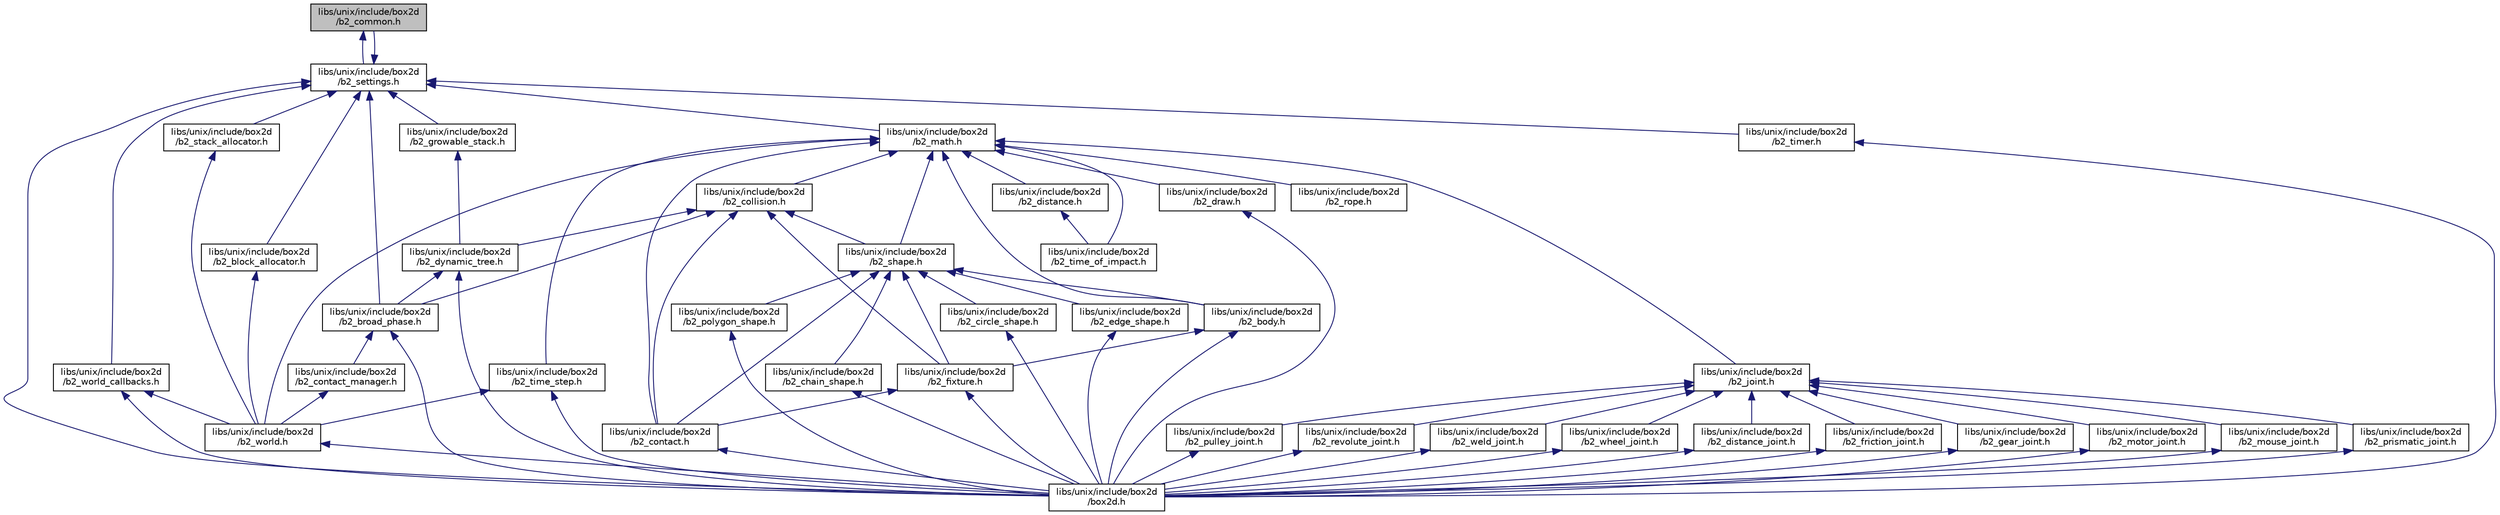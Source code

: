 digraph "libs/unix/include/box2d/b2_common.h"
{
 // LATEX_PDF_SIZE
  edge [fontname="Helvetica",fontsize="10",labelfontname="Helvetica",labelfontsize="10"];
  node [fontname="Helvetica",fontsize="10",shape=record];
  Node1 [label="libs/unix/include/box2d\l/b2_common.h",height=0.2,width=0.4,color="black", fillcolor="grey75", style="filled", fontcolor="black",tooltip=" "];
  Node1 -> Node2 [dir="back",color="midnightblue",fontsize="10",style="solid",fontname="Helvetica"];
  Node2 [label="libs/unix/include/box2d\l/b2_settings.h",height=0.2,width=0.4,color="black", fillcolor="white", style="filled",URL="$unix_2include_2box2d_2b2__settings_8h.html",tooltip=" "];
  Node2 -> Node3 [dir="back",color="midnightblue",fontsize="10",style="solid",fontname="Helvetica"];
  Node3 [label="libs/unix/include/box2d\l/b2_block_allocator.h",height=0.2,width=0.4,color="black", fillcolor="white", style="filled",URL="$unix_2include_2box2d_2b2__block__allocator_8h_source.html",tooltip=" "];
  Node3 -> Node4 [dir="back",color="midnightblue",fontsize="10",style="solid",fontname="Helvetica"];
  Node4 [label="libs/unix/include/box2d\l/b2_world.h",height=0.2,width=0.4,color="black", fillcolor="white", style="filled",URL="$unix_2include_2box2d_2b2__world_8h_source.html",tooltip=" "];
  Node4 -> Node5 [dir="back",color="midnightblue",fontsize="10",style="solid",fontname="Helvetica"];
  Node5 [label="libs/unix/include/box2d\l/box2d.h",height=0.2,width=0.4,color="black", fillcolor="white", style="filled",URL="$unix_2include_2box2d_2box2d_8h_source.html",tooltip=" "];
  Node2 -> Node6 [dir="back",color="midnightblue",fontsize="10",style="solid",fontname="Helvetica"];
  Node6 [label="libs/unix/include/box2d\l/b2_broad_phase.h",height=0.2,width=0.4,color="black", fillcolor="white", style="filled",URL="$unix_2include_2box2d_2b2__broad__phase_8h_source.html",tooltip=" "];
  Node6 -> Node7 [dir="back",color="midnightblue",fontsize="10",style="solid",fontname="Helvetica"];
  Node7 [label="libs/unix/include/box2d\l/b2_contact_manager.h",height=0.2,width=0.4,color="black", fillcolor="white", style="filled",URL="$unix_2include_2box2d_2b2__contact__manager_8h_source.html",tooltip=" "];
  Node7 -> Node4 [dir="back",color="midnightblue",fontsize="10",style="solid",fontname="Helvetica"];
  Node6 -> Node5 [dir="back",color="midnightblue",fontsize="10",style="solid",fontname="Helvetica"];
  Node2 -> Node1 [dir="back",color="midnightblue",fontsize="10",style="solid",fontname="Helvetica"];
  Node2 -> Node8 [dir="back",color="midnightblue",fontsize="10",style="solid",fontname="Helvetica"];
  Node8 [label="libs/unix/include/box2d\l/b2_growable_stack.h",height=0.2,width=0.4,color="black", fillcolor="white", style="filled",URL="$unix_2include_2box2d_2b2__growable__stack_8h_source.html",tooltip=" "];
  Node8 -> Node9 [dir="back",color="midnightblue",fontsize="10",style="solid",fontname="Helvetica"];
  Node9 [label="libs/unix/include/box2d\l/b2_dynamic_tree.h",height=0.2,width=0.4,color="black", fillcolor="white", style="filled",URL="$unix_2include_2box2d_2b2__dynamic__tree_8h_source.html",tooltip=" "];
  Node9 -> Node6 [dir="back",color="midnightblue",fontsize="10",style="solid",fontname="Helvetica"];
  Node9 -> Node5 [dir="back",color="midnightblue",fontsize="10",style="solid",fontname="Helvetica"];
  Node2 -> Node10 [dir="back",color="midnightblue",fontsize="10",style="solid",fontname="Helvetica"];
  Node10 [label="libs/unix/include/box2d\l/b2_math.h",height=0.2,width=0.4,color="black", fillcolor="white", style="filled",URL="$unix_2include_2box2d_2b2__math_8h_source.html",tooltip=" "];
  Node10 -> Node11 [dir="back",color="midnightblue",fontsize="10",style="solid",fontname="Helvetica"];
  Node11 [label="libs/unix/include/box2d\l/b2_body.h",height=0.2,width=0.4,color="black", fillcolor="white", style="filled",URL="$unix_2include_2box2d_2b2__body_8h_source.html",tooltip=" "];
  Node11 -> Node12 [dir="back",color="midnightblue",fontsize="10",style="solid",fontname="Helvetica"];
  Node12 [label="libs/unix/include/box2d\l/b2_fixture.h",height=0.2,width=0.4,color="black", fillcolor="white", style="filled",URL="$unix_2include_2box2d_2b2__fixture_8h_source.html",tooltip=" "];
  Node12 -> Node13 [dir="back",color="midnightblue",fontsize="10",style="solid",fontname="Helvetica"];
  Node13 [label="libs/unix/include/box2d\l/b2_contact.h",height=0.2,width=0.4,color="black", fillcolor="white", style="filled",URL="$unix_2include_2box2d_2b2__contact_8h_source.html",tooltip=" "];
  Node13 -> Node5 [dir="back",color="midnightblue",fontsize="10",style="solid",fontname="Helvetica"];
  Node12 -> Node5 [dir="back",color="midnightblue",fontsize="10",style="solid",fontname="Helvetica"];
  Node11 -> Node5 [dir="back",color="midnightblue",fontsize="10",style="solid",fontname="Helvetica"];
  Node10 -> Node14 [dir="back",color="midnightblue",fontsize="10",style="solid",fontname="Helvetica"];
  Node14 [label="libs/unix/include/box2d\l/b2_collision.h",height=0.2,width=0.4,color="black", fillcolor="white", style="filled",URL="$unix_2include_2box2d_2b2__collision_8h.html",tooltip=" "];
  Node14 -> Node6 [dir="back",color="midnightblue",fontsize="10",style="solid",fontname="Helvetica"];
  Node14 -> Node13 [dir="back",color="midnightblue",fontsize="10",style="solid",fontname="Helvetica"];
  Node14 -> Node9 [dir="back",color="midnightblue",fontsize="10",style="solid",fontname="Helvetica"];
  Node14 -> Node12 [dir="back",color="midnightblue",fontsize="10",style="solid",fontname="Helvetica"];
  Node14 -> Node15 [dir="back",color="midnightblue",fontsize="10",style="solid",fontname="Helvetica"];
  Node15 [label="libs/unix/include/box2d\l/b2_shape.h",height=0.2,width=0.4,color="black", fillcolor="white", style="filled",URL="$unix_2include_2box2d_2b2__shape_8h_source.html",tooltip=" "];
  Node15 -> Node11 [dir="back",color="midnightblue",fontsize="10",style="solid",fontname="Helvetica"];
  Node15 -> Node16 [dir="back",color="midnightblue",fontsize="10",style="solid",fontname="Helvetica"];
  Node16 [label="libs/unix/include/box2d\l/b2_chain_shape.h",height=0.2,width=0.4,color="black", fillcolor="white", style="filled",URL="$unix_2include_2box2d_2b2__chain__shape_8h_source.html",tooltip=" "];
  Node16 -> Node5 [dir="back",color="midnightblue",fontsize="10",style="solid",fontname="Helvetica"];
  Node15 -> Node17 [dir="back",color="midnightblue",fontsize="10",style="solid",fontname="Helvetica"];
  Node17 [label="libs/unix/include/box2d\l/b2_circle_shape.h",height=0.2,width=0.4,color="black", fillcolor="white", style="filled",URL="$unix_2include_2box2d_2b2__circle__shape_8h_source.html",tooltip=" "];
  Node17 -> Node5 [dir="back",color="midnightblue",fontsize="10",style="solid",fontname="Helvetica"];
  Node15 -> Node13 [dir="back",color="midnightblue",fontsize="10",style="solid",fontname="Helvetica"];
  Node15 -> Node18 [dir="back",color="midnightblue",fontsize="10",style="solid",fontname="Helvetica"];
  Node18 [label="libs/unix/include/box2d\l/b2_edge_shape.h",height=0.2,width=0.4,color="black", fillcolor="white", style="filled",URL="$unix_2include_2box2d_2b2__edge__shape_8h_source.html",tooltip=" "];
  Node18 -> Node5 [dir="back",color="midnightblue",fontsize="10",style="solid",fontname="Helvetica"];
  Node15 -> Node12 [dir="back",color="midnightblue",fontsize="10",style="solid",fontname="Helvetica"];
  Node15 -> Node19 [dir="back",color="midnightblue",fontsize="10",style="solid",fontname="Helvetica"];
  Node19 [label="libs/unix/include/box2d\l/b2_polygon_shape.h",height=0.2,width=0.4,color="black", fillcolor="white", style="filled",URL="$unix_2include_2box2d_2b2__polygon__shape_8h_source.html",tooltip=" "];
  Node19 -> Node5 [dir="back",color="midnightblue",fontsize="10",style="solid",fontname="Helvetica"];
  Node10 -> Node13 [dir="back",color="midnightblue",fontsize="10",style="solid",fontname="Helvetica"];
  Node10 -> Node20 [dir="back",color="midnightblue",fontsize="10",style="solid",fontname="Helvetica"];
  Node20 [label="libs/unix/include/box2d\l/b2_distance.h",height=0.2,width=0.4,color="black", fillcolor="white", style="filled",URL="$unix_2include_2box2d_2b2__distance_8h_source.html",tooltip=" "];
  Node20 -> Node21 [dir="back",color="midnightblue",fontsize="10",style="solid",fontname="Helvetica"];
  Node21 [label="libs/unix/include/box2d\l/b2_time_of_impact.h",height=0.2,width=0.4,color="black", fillcolor="white", style="filled",URL="$unix_2include_2box2d_2b2__time__of__impact_8h_source.html",tooltip=" "];
  Node10 -> Node22 [dir="back",color="midnightblue",fontsize="10",style="solid",fontname="Helvetica"];
  Node22 [label="libs/unix/include/box2d\l/b2_draw.h",height=0.2,width=0.4,color="black", fillcolor="white", style="filled",URL="$unix_2include_2box2d_2b2__draw_8h_source.html",tooltip=" "];
  Node22 -> Node5 [dir="back",color="midnightblue",fontsize="10",style="solid",fontname="Helvetica"];
  Node10 -> Node23 [dir="back",color="midnightblue",fontsize="10",style="solid",fontname="Helvetica"];
  Node23 [label="libs/unix/include/box2d\l/b2_joint.h",height=0.2,width=0.4,color="black", fillcolor="white", style="filled",URL="$unix_2include_2box2d_2b2__joint_8h_source.html",tooltip=" "];
  Node23 -> Node24 [dir="back",color="midnightblue",fontsize="10",style="solid",fontname="Helvetica"];
  Node24 [label="libs/unix/include/box2d\l/b2_distance_joint.h",height=0.2,width=0.4,color="black", fillcolor="white", style="filled",URL="$unix_2include_2box2d_2b2__distance__joint_8h_source.html",tooltip=" "];
  Node24 -> Node5 [dir="back",color="midnightblue",fontsize="10",style="solid",fontname="Helvetica"];
  Node23 -> Node25 [dir="back",color="midnightblue",fontsize="10",style="solid",fontname="Helvetica"];
  Node25 [label="libs/unix/include/box2d\l/b2_friction_joint.h",height=0.2,width=0.4,color="black", fillcolor="white", style="filled",URL="$unix_2include_2box2d_2b2__friction__joint_8h_source.html",tooltip=" "];
  Node25 -> Node5 [dir="back",color="midnightblue",fontsize="10",style="solid",fontname="Helvetica"];
  Node23 -> Node26 [dir="back",color="midnightblue",fontsize="10",style="solid",fontname="Helvetica"];
  Node26 [label="libs/unix/include/box2d\l/b2_gear_joint.h",height=0.2,width=0.4,color="black", fillcolor="white", style="filled",URL="$unix_2include_2box2d_2b2__gear__joint_8h_source.html",tooltip=" "];
  Node26 -> Node5 [dir="back",color="midnightblue",fontsize="10",style="solid",fontname="Helvetica"];
  Node23 -> Node27 [dir="back",color="midnightblue",fontsize="10",style="solid",fontname="Helvetica"];
  Node27 [label="libs/unix/include/box2d\l/b2_motor_joint.h",height=0.2,width=0.4,color="black", fillcolor="white", style="filled",URL="$unix_2include_2box2d_2b2__motor__joint_8h_source.html",tooltip=" "];
  Node27 -> Node5 [dir="back",color="midnightblue",fontsize="10",style="solid",fontname="Helvetica"];
  Node23 -> Node28 [dir="back",color="midnightblue",fontsize="10",style="solid",fontname="Helvetica"];
  Node28 [label="libs/unix/include/box2d\l/b2_mouse_joint.h",height=0.2,width=0.4,color="black", fillcolor="white", style="filled",URL="$unix_2include_2box2d_2b2__mouse__joint_8h_source.html",tooltip=" "];
  Node28 -> Node5 [dir="back",color="midnightblue",fontsize="10",style="solid",fontname="Helvetica"];
  Node23 -> Node29 [dir="back",color="midnightblue",fontsize="10",style="solid",fontname="Helvetica"];
  Node29 [label="libs/unix/include/box2d\l/b2_prismatic_joint.h",height=0.2,width=0.4,color="black", fillcolor="white", style="filled",URL="$unix_2include_2box2d_2b2__prismatic__joint_8h_source.html",tooltip=" "];
  Node29 -> Node5 [dir="back",color="midnightblue",fontsize="10",style="solid",fontname="Helvetica"];
  Node23 -> Node30 [dir="back",color="midnightblue",fontsize="10",style="solid",fontname="Helvetica"];
  Node30 [label="libs/unix/include/box2d\l/b2_pulley_joint.h",height=0.2,width=0.4,color="black", fillcolor="white", style="filled",URL="$unix_2include_2box2d_2b2__pulley__joint_8h_source.html",tooltip=" "];
  Node30 -> Node5 [dir="back",color="midnightblue",fontsize="10",style="solid",fontname="Helvetica"];
  Node23 -> Node31 [dir="back",color="midnightblue",fontsize="10",style="solid",fontname="Helvetica"];
  Node31 [label="libs/unix/include/box2d\l/b2_revolute_joint.h",height=0.2,width=0.4,color="black", fillcolor="white", style="filled",URL="$unix_2include_2box2d_2b2__revolute__joint_8h_source.html",tooltip=" "];
  Node31 -> Node5 [dir="back",color="midnightblue",fontsize="10",style="solid",fontname="Helvetica"];
  Node23 -> Node32 [dir="back",color="midnightblue",fontsize="10",style="solid",fontname="Helvetica"];
  Node32 [label="libs/unix/include/box2d\l/b2_weld_joint.h",height=0.2,width=0.4,color="black", fillcolor="white", style="filled",URL="$unix_2include_2box2d_2b2__weld__joint_8h_source.html",tooltip=" "];
  Node32 -> Node5 [dir="back",color="midnightblue",fontsize="10",style="solid",fontname="Helvetica"];
  Node23 -> Node33 [dir="back",color="midnightblue",fontsize="10",style="solid",fontname="Helvetica"];
  Node33 [label="libs/unix/include/box2d\l/b2_wheel_joint.h",height=0.2,width=0.4,color="black", fillcolor="white", style="filled",URL="$unix_2include_2box2d_2b2__wheel__joint_8h_source.html",tooltip=" "];
  Node33 -> Node5 [dir="back",color="midnightblue",fontsize="10",style="solid",fontname="Helvetica"];
  Node10 -> Node34 [dir="back",color="midnightblue",fontsize="10",style="solid",fontname="Helvetica"];
  Node34 [label="libs/unix/include/box2d\l/b2_rope.h",height=0.2,width=0.4,color="black", fillcolor="white", style="filled",URL="$unix_2include_2box2d_2b2__rope_8h_source.html",tooltip=" "];
  Node10 -> Node15 [dir="back",color="midnightblue",fontsize="10",style="solid",fontname="Helvetica"];
  Node10 -> Node21 [dir="back",color="midnightblue",fontsize="10",style="solid",fontname="Helvetica"];
  Node10 -> Node35 [dir="back",color="midnightblue",fontsize="10",style="solid",fontname="Helvetica"];
  Node35 [label="libs/unix/include/box2d\l/b2_time_step.h",height=0.2,width=0.4,color="black", fillcolor="white", style="filled",URL="$unix_2include_2box2d_2b2__time__step_8h_source.html",tooltip=" "];
  Node35 -> Node4 [dir="back",color="midnightblue",fontsize="10",style="solid",fontname="Helvetica"];
  Node35 -> Node5 [dir="back",color="midnightblue",fontsize="10",style="solid",fontname="Helvetica"];
  Node10 -> Node4 [dir="back",color="midnightblue",fontsize="10",style="solid",fontname="Helvetica"];
  Node2 -> Node36 [dir="back",color="midnightblue",fontsize="10",style="solid",fontname="Helvetica"];
  Node36 [label="libs/unix/include/box2d\l/b2_stack_allocator.h",height=0.2,width=0.4,color="black", fillcolor="white", style="filled",URL="$unix_2include_2box2d_2b2__stack__allocator_8h_source.html",tooltip=" "];
  Node36 -> Node4 [dir="back",color="midnightblue",fontsize="10",style="solid",fontname="Helvetica"];
  Node2 -> Node37 [dir="back",color="midnightblue",fontsize="10",style="solid",fontname="Helvetica"];
  Node37 [label="libs/unix/include/box2d\l/b2_timer.h",height=0.2,width=0.4,color="black", fillcolor="white", style="filled",URL="$unix_2include_2box2d_2b2__timer_8h_source.html",tooltip=" "];
  Node37 -> Node5 [dir="back",color="midnightblue",fontsize="10",style="solid",fontname="Helvetica"];
  Node2 -> Node38 [dir="back",color="midnightblue",fontsize="10",style="solid",fontname="Helvetica"];
  Node38 [label="libs/unix/include/box2d\l/b2_world_callbacks.h",height=0.2,width=0.4,color="black", fillcolor="white", style="filled",URL="$unix_2include_2box2d_2b2__world__callbacks_8h_source.html",tooltip=" "];
  Node38 -> Node4 [dir="back",color="midnightblue",fontsize="10",style="solid",fontname="Helvetica"];
  Node38 -> Node5 [dir="back",color="midnightblue",fontsize="10",style="solid",fontname="Helvetica"];
  Node2 -> Node5 [dir="back",color="midnightblue",fontsize="10",style="solid",fontname="Helvetica"];
}

